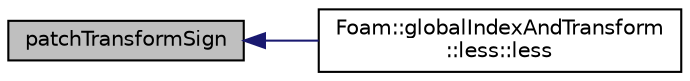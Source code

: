 digraph "patchTransformSign"
{
  bgcolor="transparent";
  edge [fontname="Helvetica",fontsize="10",labelfontname="Helvetica",labelfontsize="10"];
  node [fontname="Helvetica",fontsize="10",shape=record];
  rankdir="LR";
  Node784 [label="patchTransformSign",height=0.2,width=0.4,color="black", fillcolor="grey75", style="filled", fontcolor="black"];
  Node784 -> Node785 [dir="back",color="midnightblue",fontsize="10",style="solid",fontname="Helvetica"];
  Node785 [label="Foam::globalIndexAndTransform\l::less::less",height=0.2,width=0.4,color="black",URL="$a28853.html#a9895380888f2c4618ac4d892dee1d024"];
}
